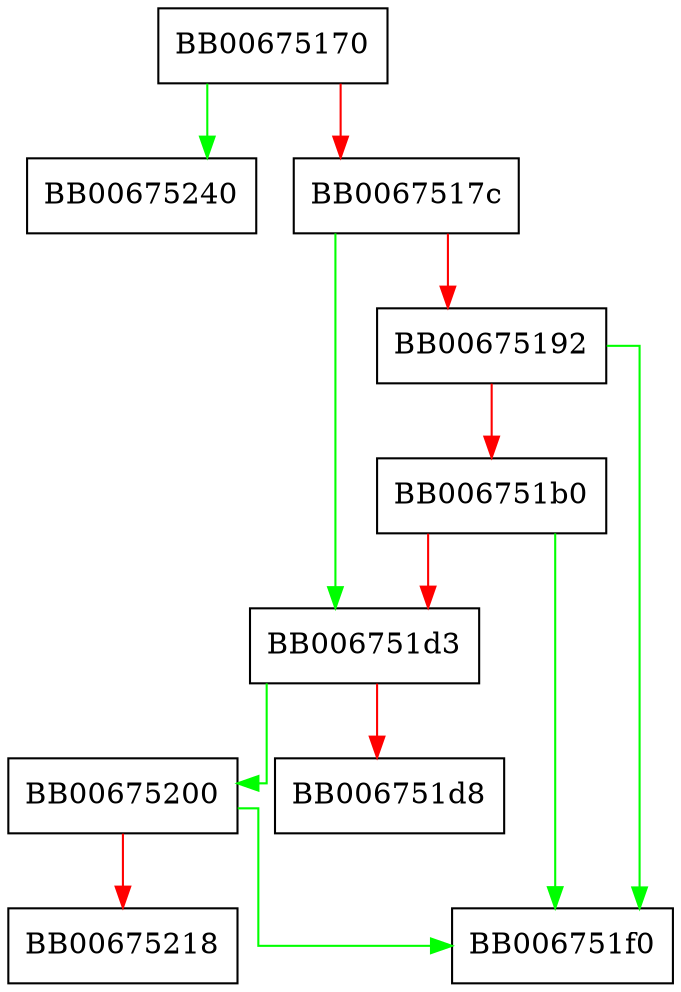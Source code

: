 digraph X509_STORE_load_locations_ex {
  node [shape="box"];
  graph [splines=ortho];
  BB00675170 -> BB00675240 [color="green"];
  BB00675170 -> BB0067517c [color="red"];
  BB0067517c -> BB006751d3 [color="green"];
  BB0067517c -> BB00675192 [color="red"];
  BB00675192 -> BB006751f0 [color="green"];
  BB00675192 -> BB006751b0 [color="red"];
  BB006751b0 -> BB006751f0 [color="green"];
  BB006751b0 -> BB006751d3 [color="red"];
  BB006751d3 -> BB00675200 [color="green"];
  BB006751d3 -> BB006751d8 [color="red"];
  BB00675200 -> BB006751f0 [color="green"];
  BB00675200 -> BB00675218 [color="red"];
}